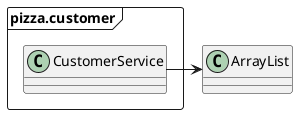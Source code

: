 @startuml
'https://plantuml.com/class-diagram
set namespaceSeparator ::

package "pizza.customer" <<Frame>> {
class CustomerService
}

CustomerService -right-> ArrayList
@enduml